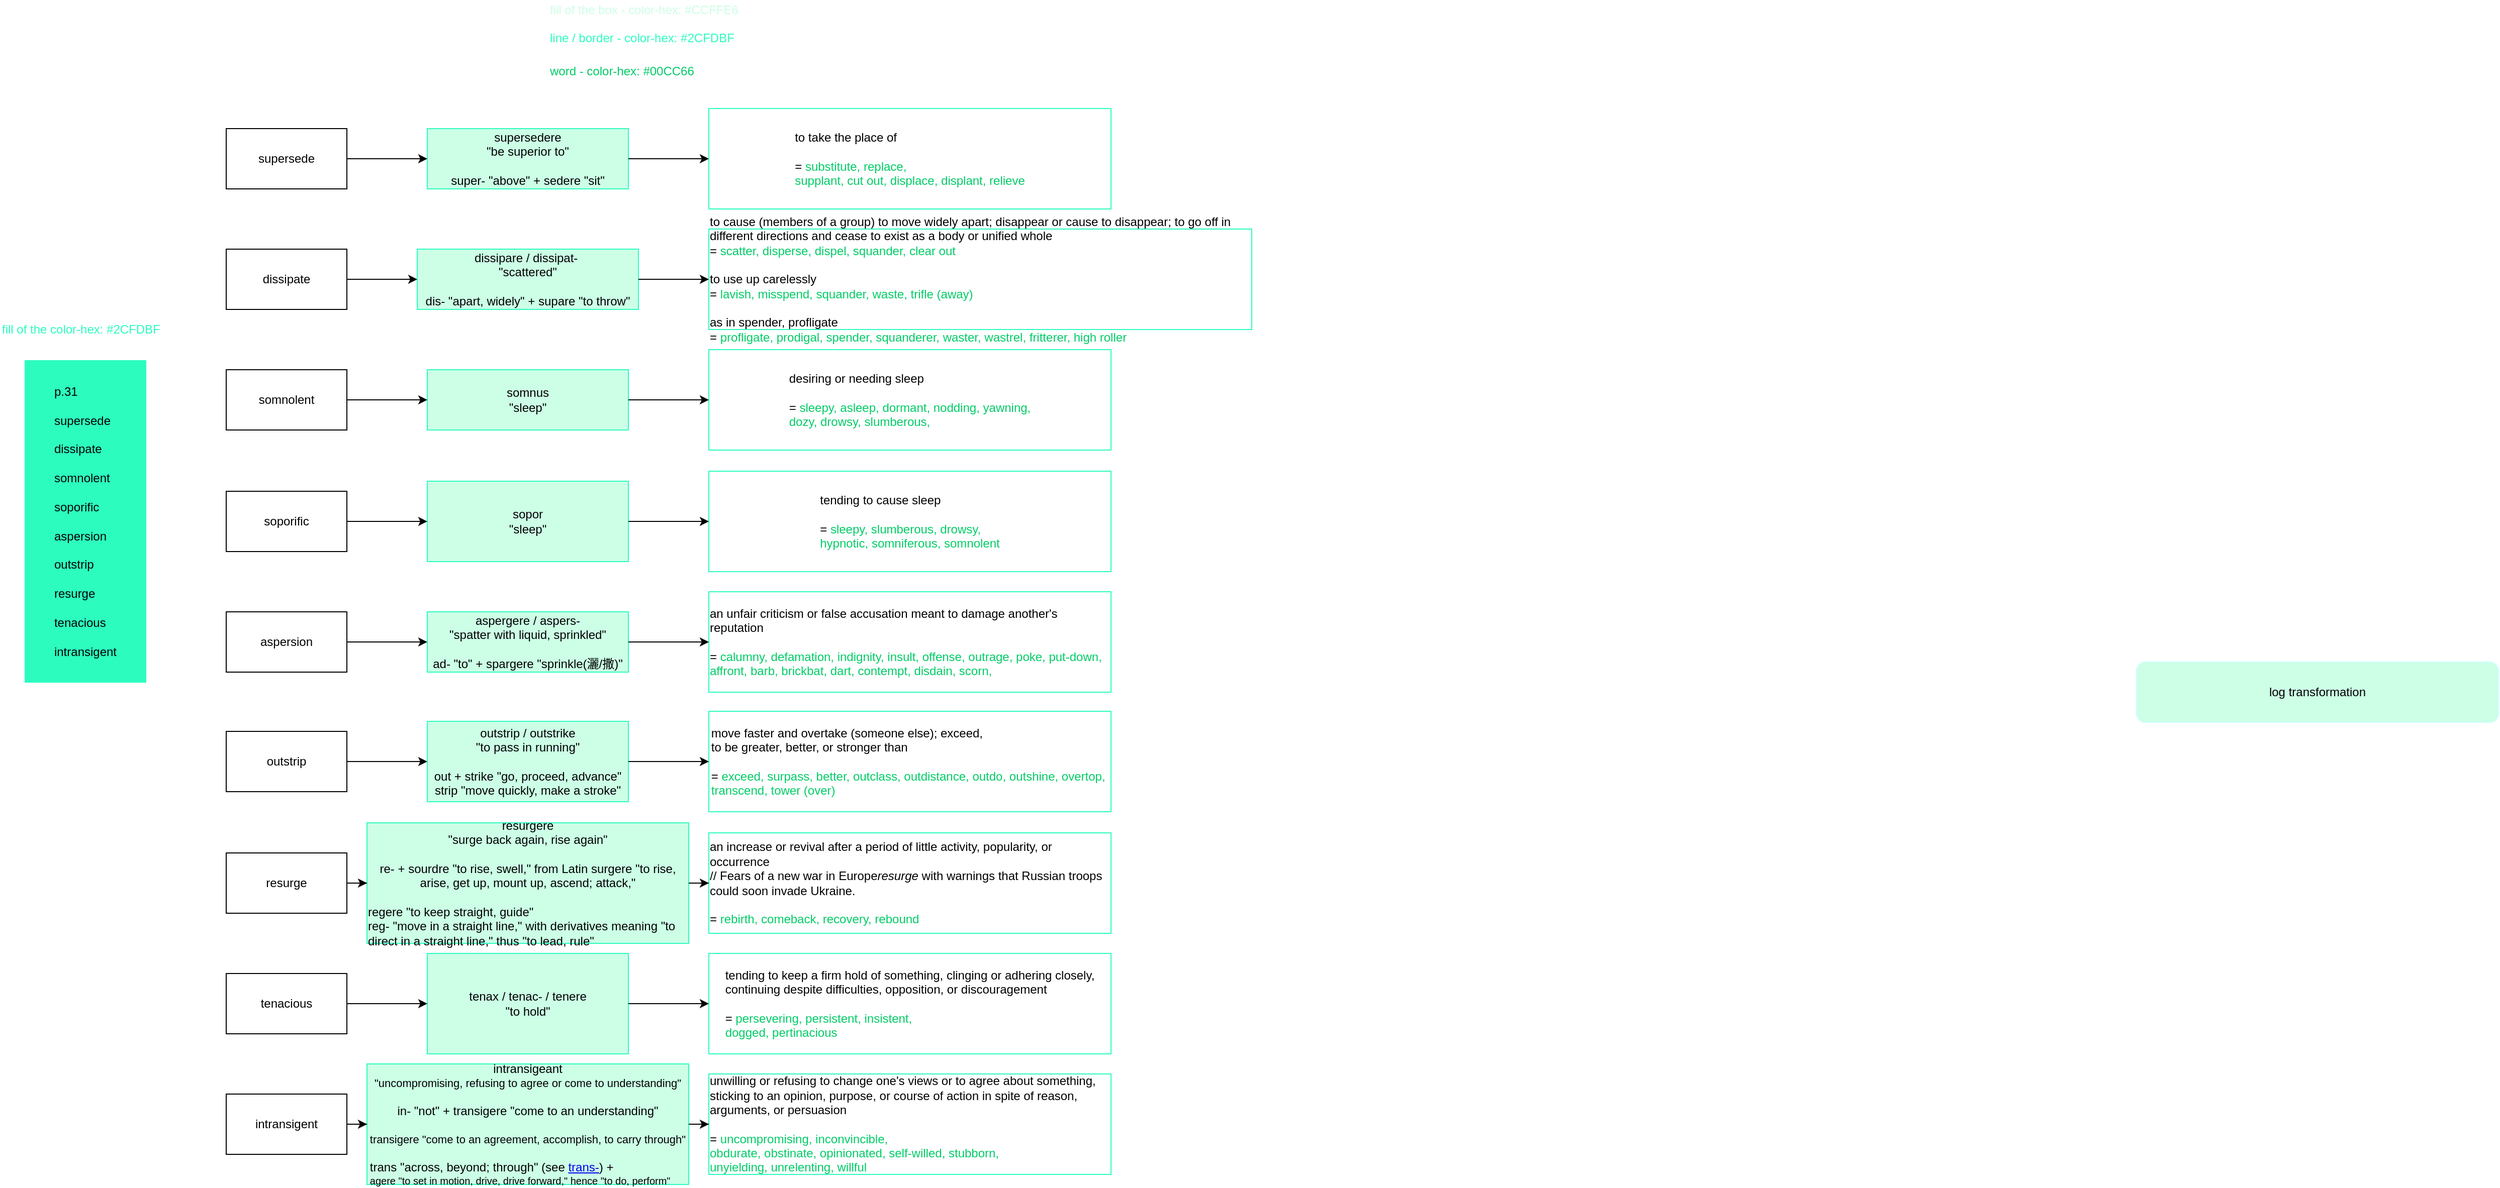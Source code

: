 <mxGraphModel dx="1419" dy="581" grid="1" gridSize="10" guides="1" tooltips="1" connect="1" arrows="1" fold="1" page="1" pageScale="1" pageWidth="827" pageHeight="1169" background="#ffffff"><root><mxCell id="0"/><mxCell id="1" parent="0"/><mxCell id="7" value="&lt;div style=&quot;text-align: left&quot;&gt;&lt;span style=&quot;letter-spacing: 0px&quot;&gt;p.31&lt;/span&gt;&lt;/div&gt;&lt;div style=&quot;text-align: left&quot;&gt;&lt;span style=&quot;letter-spacing: 0px&quot;&gt;&lt;br&gt;&lt;/span&gt;&lt;/div&gt;&lt;div style=&quot;text-align: left&quot;&gt;&lt;span style=&quot;letter-spacing: 0px&quot;&gt;supersede&lt;/span&gt;&lt;/div&gt;&lt;div style=&quot;text-align: left&quot;&gt;&lt;span style=&quot;letter-spacing: 0px&quot;&gt;&lt;br&gt;&lt;/span&gt;&lt;/div&gt;&lt;div style=&quot;text-align: left&quot;&gt;&lt;span style=&quot;letter-spacing: 0px&quot;&gt;dissipate&lt;/span&gt;&lt;/div&gt;&lt;div style=&quot;text-align: left&quot;&gt;&lt;span style=&quot;letter-spacing: 0px&quot;&gt;&lt;br&gt;&lt;/span&gt;&lt;/div&gt;&lt;div style=&quot;text-align: left&quot;&gt;&lt;span style=&quot;letter-spacing: 0px&quot;&gt;somnolent&lt;/span&gt;&lt;/div&gt;&lt;div style=&quot;text-align: left&quot;&gt;&lt;span style=&quot;letter-spacing: 0px&quot;&gt;&lt;br&gt;&lt;/span&gt;&lt;/div&gt;&lt;div style=&quot;text-align: left&quot;&gt;&lt;span style=&quot;letter-spacing: 0px&quot;&gt;soporific&lt;/span&gt;&lt;/div&gt;&lt;div style=&quot;text-align: left&quot;&gt;&lt;span style=&quot;letter-spacing: 0px&quot;&gt;&lt;br&gt;&lt;/span&gt;&lt;/div&gt;&lt;div style=&quot;text-align: left&quot;&gt;&lt;span style=&quot;letter-spacing: 0px&quot;&gt;aspersion&lt;/span&gt;&lt;/div&gt;&lt;div style=&quot;text-align: left&quot;&gt;&lt;span style=&quot;letter-spacing: 0px&quot;&gt;&lt;br&gt;&lt;/span&gt;&lt;/div&gt;&lt;div style=&quot;text-align: left&quot;&gt;&lt;span style=&quot;letter-spacing: 0px&quot;&gt;outstrip&lt;/span&gt;&lt;/div&gt;&lt;div style=&quot;text-align: left&quot;&gt;&lt;span style=&quot;letter-spacing: 0px&quot;&gt;&lt;br&gt;&lt;/span&gt;&lt;/div&gt;&lt;div style=&quot;text-align: left&quot;&gt;&lt;span style=&quot;letter-spacing: 0px&quot;&gt;resurge&lt;/span&gt;&lt;/div&gt;&lt;div style=&quot;text-align: left&quot;&gt;&lt;span style=&quot;letter-spacing: 0px&quot;&gt;&lt;br&gt;&lt;/span&gt;&lt;/div&gt;&lt;div style=&quot;text-align: left&quot;&gt;&lt;span style=&quot;letter-spacing: 0px&quot;&gt;tenacious&lt;/span&gt;&lt;/div&gt;&lt;div style=&quot;text-align: left&quot;&gt;&lt;span style=&quot;letter-spacing: 0px&quot;&gt;&lt;br&gt;&lt;/span&gt;&lt;/div&gt;&lt;div style=&quot;text-align: left&quot;&gt;&lt;span style=&quot;letter-spacing: 0px&quot;&gt;intransigent&lt;/span&gt;&lt;/div&gt;" style="rounded=0;whiteSpace=wrap;html=1;fillColor=#2cfdbf;strokeColor=#2CFDBF;" parent="1" vertex="1"><mxGeometry x="-80" y="400" width="120" height="320" as="geometry"/></mxCell><mxCell id="10" value="log transformation" style="rounded=1;whiteSpace=wrap;html=1;fillColor=#CCFFE6;strokeColor=#CCFFFF;" parent="1" vertex="1"><mxGeometry x="2020" y="700" width="360" height="60" as="geometry"/></mxCell><mxCell id="14" value="" style="group" parent="1" vertex="1" connectable="0"><mxGeometry x="120" y="149" width="880" height="100" as="geometry"/></mxCell><mxCell id="2" value="supersede" style="rounded=0;whiteSpace=wrap;html=1;" parent="14" vertex="1"><mxGeometry y="20" width="120" height="60" as="geometry"/></mxCell><mxCell id="3" value="supersedere&lt;div&gt;&quot;be superior to&quot;&lt;/div&gt;&lt;div&gt;&lt;br&gt;&lt;/div&gt;&lt;div&gt;super- &quot;above&quot; + sedere &quot;sit&quot;&lt;/div&gt;" style="rounded=0;whiteSpace=wrap;html=1;strokeColor=#2CFDBF;fillColor=#CCFFE6;" parent="14" vertex="1"><mxGeometry x="200" y="20" width="200" height="60" as="geometry"/></mxCell><mxCell id="4" value="" style="edgeStyle=orthogonalEdgeStyle;rounded=0;html=1;jettySize=auto;orthogonalLoop=1;" parent="14" source="2" target="3" edge="1"><mxGeometry relative="1" as="geometry"/></mxCell><mxCell id="5" value="&lt;div style=&quot;text-align: left&quot;&gt;to take the place of&lt;/div&gt;&lt;div style=&quot;text-align: left&quot;&gt;&lt;br&gt;&lt;/div&gt;&lt;div style=&quot;text-align: left&quot;&gt;= &lt;font color=&quot;#00cc66&quot;&gt;substitute, replace,&amp;nbsp;&lt;/font&gt;&lt;/div&gt;&lt;div style=&quot;text-align: left&quot;&gt;&lt;font color=&quot;#00cc66&quot;&gt;supplant, cut out, displace, displant, relieve&lt;/font&gt;&lt;/div&gt;" style="rounded=0;whiteSpace=wrap;html=1;strokeColor=#2CFDBF;" parent="14" vertex="1"><mxGeometry x="480" width="400" height="100" as="geometry"/></mxCell><mxCell id="6" value="" style="edgeStyle=orthogonalEdgeStyle;rounded=0;html=1;jettySize=auto;orthogonalLoop=1;" parent="14" source="3" target="5" edge="1"><mxGeometry relative="1" as="geometry"/></mxCell><mxCell id="15" value="" style="group" parent="1" vertex="1" connectable="0"><mxGeometry x="120" y="269" width="1020" height="100" as="geometry"/></mxCell><mxCell id="16" value="dissipate" style="rounded=0;whiteSpace=wrap;html=1;" parent="15" vertex="1"><mxGeometry y="20" width="120" height="60" as="geometry"/></mxCell><mxCell id="17" value="dissipare / dissipat-&amp;nbsp;&lt;div&gt;&quot;scattered&quot;&lt;/div&gt;&lt;div&gt;&lt;br&gt;&lt;/div&gt;&lt;div&gt;dis- &quot;apart, widely&quot; + supare &quot;to throw&quot;&lt;/div&gt;" style="rounded=0;whiteSpace=wrap;html=1;strokeColor=#2CFDBF;fillColor=#CCFFE6;" parent="15" vertex="1"><mxGeometry x="190" y="20" width="220" height="60" as="geometry"/></mxCell><mxCell id="18" value="" style="edgeStyle=orthogonalEdgeStyle;rounded=0;html=1;jettySize=auto;orthogonalLoop=1;" parent="15" source="16" target="17" edge="1"><mxGeometry relative="1" as="geometry"/></mxCell><mxCell id="19" value="&lt;div style=&quot;text-align: left&quot;&gt;&lt;div&gt;to cause (members of a group) to move widely apart;&amp;nbsp;&lt;span style=&quot;letter-spacing: 0px&quot;&gt;disappear or cause to disappear;&amp;nbsp;&lt;/span&gt;&lt;span&gt;to go off in different directions and cease to exist as a body or unified whole&lt;/span&gt;&lt;/div&gt;&lt;div&gt;=&amp;nbsp;&lt;font color=&quot;#00cc66&quot;&gt;scatter, disperse, dispel, squander, clear out&lt;/font&gt;&lt;/div&gt;&lt;div&gt;&lt;font color=&quot;#00cc66&quot;&gt;&lt;br&gt;&lt;/font&gt;&lt;/div&gt;&lt;div&gt;&lt;div&gt;to use up carelessly&lt;/div&gt;&lt;div&gt;=&amp;nbsp;&lt;font color=&quot;#00cc66&quot;&gt;lavish, misspend, squander, waste, trifle (away)&lt;/font&gt;&lt;/div&gt;&lt;/div&gt;&lt;div&gt;&lt;br&gt;&lt;/div&gt;&lt;div&gt;&lt;div&gt;as in spender, profligate&lt;/div&gt;&lt;div&gt;=&amp;nbsp;&lt;font color=&quot;#00cc66&quot;&gt;profligate, prodigal, spender, squanderer, waster, wastrel, fritterer, high roller&lt;/font&gt;&lt;/div&gt;&lt;/div&gt;&lt;/div&gt;" style="rounded=0;whiteSpace=wrap;html=1;strokeColor=#2CFDBF;" parent="15" vertex="1"><mxGeometry x="480" width="540" height="100" as="geometry"/></mxCell><mxCell id="20" value="" style="edgeStyle=orthogonalEdgeStyle;rounded=0;html=1;jettySize=auto;orthogonalLoop=1;" parent="15" source="17" target="19" edge="1"><mxGeometry relative="1" as="geometry"/></mxCell><mxCell id="21" value="" style="group" parent="1" vertex="1" connectable="0"><mxGeometry x="120" y="389" width="880" height="100" as="geometry"/></mxCell><mxCell id="22" value="somnolent" style="rounded=0;whiteSpace=wrap;html=1;" parent="21" vertex="1"><mxGeometry y="20" width="120" height="60" as="geometry"/></mxCell><mxCell id="23" value="somnus&lt;div&gt;&quot;sleep&quot;&lt;/div&gt;" style="rounded=0;whiteSpace=wrap;html=1;strokeColor=#2CFDBF;fillColor=#CCFFE6;" parent="21" vertex="1"><mxGeometry x="200" y="20" width="200" height="60" as="geometry"/></mxCell><mxCell id="24" value="" style="edgeStyle=orthogonalEdgeStyle;rounded=0;html=1;jettySize=auto;orthogonalLoop=1;" parent="21" source="22" target="23" edge="1"><mxGeometry relative="1" as="geometry"/></mxCell><mxCell id="25" value="&lt;div style=&quot;text-align: left&quot;&gt;&lt;div&gt;desiring or needing sleep&lt;/div&gt;&lt;div&gt;&lt;br&gt;&lt;/div&gt;&lt;div&gt;=&amp;nbsp;&lt;font color=&quot;#00cc66&quot;&gt;sleepy, asleep, dormant, nodding, yawning,&lt;/font&gt;&lt;/div&gt;&lt;div&gt;&lt;font color=&quot;#00cc66&quot;&gt;dozy, drowsy, slumberous,&amp;nbsp;&lt;/font&gt;&lt;/div&gt;&lt;/div&gt;" style="rounded=0;whiteSpace=wrap;html=1;strokeColor=#2CFDBF;" parent="21" vertex="1"><mxGeometry x="480" width="400" height="100" as="geometry"/></mxCell><mxCell id="26" value="" style="edgeStyle=orthogonalEdgeStyle;rounded=0;html=1;jettySize=auto;orthogonalLoop=1;" parent="21" source="23" target="25" edge="1"><mxGeometry relative="1" as="geometry"/></mxCell><mxCell id="27" value="" style="group" parent="1" vertex="1" connectable="0"><mxGeometry x="120" y="510" width="880" height="100" as="geometry"/></mxCell><mxCell id="28" value="soporific" style="rounded=0;whiteSpace=wrap;html=1;" parent="27" vertex="1"><mxGeometry y="20" width="120" height="60" as="geometry"/></mxCell><mxCell id="29" value="sopor&lt;div&gt;&quot;sleep&quot;&lt;/div&gt;" style="rounded=0;whiteSpace=wrap;html=1;strokeColor=#2CFDBF;fillColor=#CCFFE6;" parent="27" vertex="1"><mxGeometry x="200" y="10" width="200" height="80" as="geometry"/></mxCell><mxCell id="30" value="" style="edgeStyle=orthogonalEdgeStyle;rounded=0;html=1;jettySize=auto;orthogonalLoop=1;" parent="27" source="28" target="29" edge="1"><mxGeometry relative="1" as="geometry"/></mxCell><mxCell id="31" value="&lt;div style=&quot;text-align: left&quot;&gt;&lt;div&gt;tending to cause sleep&lt;/div&gt;&lt;div&gt;&lt;br&gt;&lt;/div&gt;&lt;div&gt;=&amp;nbsp;&lt;font color=&quot;#00cc66&quot;&gt;sleepy, slumberous, drowsy,&lt;/font&gt;&lt;/div&gt;&lt;div&gt;&lt;font color=&quot;#00cc66&quot;&gt;hypnotic, somniferous, somnolent&lt;/font&gt;&lt;/div&gt;&lt;/div&gt;" style="rounded=0;whiteSpace=wrap;html=1;strokeColor=#2CFDBF;" parent="27" vertex="1"><mxGeometry x="480" width="400" height="100" as="geometry"/></mxCell><mxCell id="32" value="" style="edgeStyle=orthogonalEdgeStyle;rounded=0;html=1;jettySize=auto;orthogonalLoop=1;" parent="27" source="29" target="31" edge="1"><mxGeometry relative="1" as="geometry"/></mxCell><mxCell id="33" value="" style="group" parent="1" vertex="1" connectable="0"><mxGeometry x="120" y="630" width="880" height="100" as="geometry"/></mxCell><mxCell id="34" value="aspersion" style="rounded=0;whiteSpace=wrap;html=1;" parent="33" vertex="1"><mxGeometry y="20" width="120" height="60" as="geometry"/></mxCell><mxCell id="35" value="aspergere / aspers-&lt;div&gt;&quot;spatter with liquid, sprinkled&quot;&lt;/div&gt;&lt;div&gt;&lt;br&gt;&lt;/div&gt;&lt;div&gt;ad- &quot;to&quot; + spargere &quot;sprinkle(&lt;span&gt;灑/撒&lt;/span&gt;&lt;span&gt;)&quot;&lt;/span&gt;&lt;/div&gt;" style="rounded=0;whiteSpace=wrap;html=1;strokeColor=#2CFDBF;fillColor=#CCFFE6;" parent="33" vertex="1"><mxGeometry x="200" y="20" width="200" height="60" as="geometry"/></mxCell><mxCell id="36" value="" style="edgeStyle=orthogonalEdgeStyle;rounded=0;html=1;jettySize=auto;orthogonalLoop=1;" parent="33" source="34" target="35" edge="1"><mxGeometry relative="1" as="geometry"/></mxCell><mxCell id="37" value="&lt;div style=&quot;text-align: left&quot;&gt;&lt;div&gt;an unfair criticism or false accusation meant to damage another's reputation&lt;/div&gt;&lt;div&gt;&lt;br&gt;&lt;/div&gt;&lt;div&gt;=&amp;nbsp;&lt;font color=&quot;#00cc66&quot;&gt;calumny, defamation, indignity, insult, offense, outrage, poke, put-down,&amp;nbsp;&lt;/font&gt;&lt;/div&gt;&lt;div&gt;&lt;font color=&quot;#00cc66&quot;&gt;affront, barb, brickbat, dart, contempt, disdain, scorn,&amp;nbsp;&lt;/font&gt;&lt;/div&gt;&lt;/div&gt;" style="rounded=0;whiteSpace=wrap;html=1;strokeColor=#2CFDBF;" parent="33" vertex="1"><mxGeometry x="480" width="400" height="100" as="geometry"/></mxCell><mxCell id="38" value="" style="edgeStyle=orthogonalEdgeStyle;rounded=0;html=1;jettySize=auto;orthogonalLoop=1;" parent="33" source="35" target="37" edge="1"><mxGeometry relative="1" as="geometry"/></mxCell><mxCell id="39" value="" style="group" parent="1" vertex="1" connectable="0"><mxGeometry x="120" y="749" width="880" height="100" as="geometry"/></mxCell><mxCell id="40" value="outstrip" style="rounded=0;whiteSpace=wrap;html=1;" parent="39" vertex="1"><mxGeometry y="20" width="120" height="60" as="geometry"/></mxCell><mxCell id="41" value="&lt;div&gt;&lt;span&gt;outstrip&lt;/span&gt;&amp;nbsp;/ outstrike&lt;/div&gt;&quot;to pass in running&quot;&lt;div&gt;&lt;br&gt;&lt;/div&gt;&lt;div&gt;&lt;span&gt;out + strike &quot;go, proceed, advance&quot;&lt;/span&gt;&lt;br&gt;&lt;/div&gt;&lt;div&gt;&lt;span&gt;strip&amp;nbsp;&lt;/span&gt;&lt;span&gt;&quot;move quickly, make a stroke&quot;&lt;/span&gt;&lt;span&gt;&lt;br&gt;&lt;/span&gt;&lt;/div&gt;" style="rounded=0;whiteSpace=wrap;html=1;strokeColor=#2CFDBF;fillColor=#CCFFE6;" parent="39" vertex="1"><mxGeometry x="200" y="10" width="200" height="80" as="geometry"/></mxCell><mxCell id="42" value="" style="edgeStyle=orthogonalEdgeStyle;rounded=0;html=1;jettySize=auto;orthogonalLoop=1;" parent="39" source="40" target="41" edge="1"><mxGeometry relative="1" as="geometry"/></mxCell><mxCell id="43" value="&lt;div style=&quot;text-align: left&quot;&gt;&lt;div&gt;&lt;span style=&quot;letter-spacing: 0px&quot;&gt;move faster and overtake (someone else); exceed,&lt;/span&gt;&lt;br&gt;&lt;/div&gt;&lt;div&gt;to be greater, better, or stronger than&lt;/div&gt;&lt;div&gt;&lt;br&gt;&lt;/div&gt;&lt;div&gt;=&amp;nbsp;&lt;font color=&quot;#00cc66&quot;&gt;exceed, surpass, better, outclass, outdistance, outdo, outshine, overtop,&amp;nbsp;&lt;/font&gt;&lt;/div&gt;&lt;div&gt;&lt;font color=&quot;#00cc66&quot;&gt;transcend, tower (over)&lt;/font&gt;&lt;/div&gt;&lt;/div&gt;" style="rounded=0;whiteSpace=wrap;html=1;strokeColor=#2CFDBF;" parent="39" vertex="1"><mxGeometry x="480" width="400" height="100" as="geometry"/></mxCell><mxCell id="44" value="" style="edgeStyle=orthogonalEdgeStyle;rounded=0;html=1;jettySize=auto;orthogonalLoop=1;" parent="39" source="41" target="43" edge="1"><mxGeometry relative="1" as="geometry"/></mxCell><mxCell id="45" value="" style="group" parent="1" vertex="1" connectable="0"><mxGeometry x="120" y="870" width="880" height="110" as="geometry"/></mxCell><mxCell id="46" value="resurge" style="rounded=0;whiteSpace=wrap;html=1;" parent="45" vertex="1"><mxGeometry y="20" width="120" height="60" as="geometry"/></mxCell><mxCell id="47" value="&lt;div&gt;&lt;span&gt;resurgere&lt;/span&gt;&lt;br&gt;&lt;/div&gt;&quot;&lt;span&gt;surge back again, rise again&lt;/span&gt;&quot;&lt;div&gt;&lt;br&gt;&lt;/div&gt;&lt;div&gt;re- +&amp;nbsp;&lt;span&gt;sourdre&lt;/span&gt;&lt;span&gt;&amp;nbsp;&quot;to rise, swell,&quot; from Latin&amp;nbsp;&lt;/span&gt;&lt;span&gt;surgere&lt;/span&gt;&lt;span&gt;&amp;nbsp;&quot;to rise, arise, get up, mount up, ascend; attack,&quot;&lt;/span&gt;&lt;br&gt;&lt;/div&gt;&lt;div&gt;&lt;span&gt;&lt;br&gt;&lt;/span&gt;&lt;/div&gt;&lt;div style=&quot;text-align: left&quot;&gt;&lt;span&gt;regere&amp;nbsp;&lt;/span&gt;&lt;span&gt;&quot;to keep straight, guide&quot;&lt;/span&gt;&lt;span&gt;&lt;br&gt;&lt;/span&gt;&lt;/div&gt;&lt;div style=&quot;text-align: left&quot;&gt;&lt;span&gt;reg-&amp;nbsp;&lt;/span&gt;&lt;span&gt;&quot;move in a straight line,&quot; with derivatives meaning &quot;to direct in a straight line,&quot; thus &quot;to lead, rule&quot;&lt;/span&gt;&lt;/div&gt;" style="rounded=0;whiteSpace=wrap;html=1;strokeColor=#2CFDBF;fillColor=#CCFFE6;" parent="45" vertex="1"><mxGeometry x="140" y="-10" width="320" height="120" as="geometry"/></mxCell><mxCell id="48" value="" style="edgeStyle=orthogonalEdgeStyle;rounded=0;html=1;jettySize=auto;orthogonalLoop=1;" parent="45" source="46" target="47" edge="1"><mxGeometry relative="1" as="geometry"/></mxCell><mxCell id="49" value="&lt;div style=&quot;text-align: left&quot;&gt;&lt;div&gt;an increase or revival after a period of little activity, popularity, or occurrence&lt;/div&gt;&lt;div&gt;//&amp;nbsp;&lt;span&gt;Fears of a new war in Europe&lt;/span&gt;&lt;em&gt;resurge&amp;nbsp;&lt;/em&gt;&lt;span&gt;with warnings that Russian troops could soon invade Ukraine.&lt;/span&gt;&lt;/div&gt;&lt;div&gt;&lt;span&gt;&lt;br&gt;&lt;/span&gt;&lt;/div&gt;&lt;div&gt;= &lt;font color=&quot;#00cc66&quot;&gt;rebirth, comeback, recovery, rebound&lt;/font&gt;&lt;/div&gt;&lt;/div&gt;" style="rounded=0;whiteSpace=wrap;html=1;strokeColor=#2CFDBF;" parent="45" vertex="1"><mxGeometry x="480" width="400" height="100" as="geometry"/></mxCell><mxCell id="50" value="" style="edgeStyle=orthogonalEdgeStyle;rounded=0;html=1;jettySize=auto;orthogonalLoop=1;" parent="45" source="47" target="49" edge="1"><mxGeometry relative="1" as="geometry"/></mxCell><mxCell id="51" value="" style="group" parent="1" vertex="1" connectable="0"><mxGeometry x="120" y="990" width="880" height="100" as="geometry"/></mxCell><mxCell id="52" value="tenacious" style="rounded=0;whiteSpace=wrap;html=1;" parent="51" vertex="1"><mxGeometry y="20" width="120" height="60" as="geometry"/></mxCell><mxCell id="53" value="tenax / tenac- / tenere&lt;div&gt;&quot;to hold&quot;&lt;/div&gt;" style="rounded=0;whiteSpace=wrap;html=1;strokeColor=#2CFDBF;fillColor=#CCFFE6;" parent="51" vertex="1"><mxGeometry x="200" width="200" height="100" as="geometry"/></mxCell><mxCell id="54" value="" style="edgeStyle=orthogonalEdgeStyle;rounded=0;html=1;jettySize=auto;orthogonalLoop=1;" parent="51" source="52" target="53" edge="1"><mxGeometry relative="1" as="geometry"/></mxCell><mxCell id="55" value="&lt;div style=&quot;text-align: left&quot;&gt;&lt;div&gt;tending to keep a firm hold of something, clinging or adhering closely,&lt;/div&gt;&lt;div&gt;continuing despite difficulties, opposition, or discouragement&lt;/div&gt;&lt;div&gt;&lt;br&gt;&lt;/div&gt;&lt;div&gt;=&amp;nbsp;&lt;font color=&quot;#00cc66&quot;&gt;persevering, persistent, insistent,&amp;nbsp;&lt;/font&gt;&lt;/div&gt;&lt;div&gt;&lt;font color=&quot;#00cc66&quot;&gt;dogged, pertinacious&lt;/font&gt;&lt;/div&gt;&lt;/div&gt;" style="rounded=0;whiteSpace=wrap;html=1;strokeColor=#2CFDBF;" parent="51" vertex="1"><mxGeometry x="480" width="400" height="100" as="geometry"/></mxCell><mxCell id="56" value="" style="edgeStyle=orthogonalEdgeStyle;rounded=0;html=1;jettySize=auto;orthogonalLoop=1;" parent="51" source="53" target="55" edge="1"><mxGeometry relative="1" as="geometry"/></mxCell><mxCell id="57" value="&lt;font color=&quot;#00cc66&quot;&gt;word - color-hex: #00CC66&lt;/font&gt;" style="text;html=1;resizable=0;points=[];autosize=1;align=left;verticalAlign=top;spacingTop=-4;" parent="1" vertex="1"><mxGeometry x="440" y="102" width="160" height="20" as="geometry"/></mxCell><mxCell id="58" value="&lt;font color=&quot;#2cfdbf&quot;&gt;line / border - color-hex: #2CFDBF&lt;/font&gt;" style="text;html=1;resizable=0;points=[];autosize=1;align=left;verticalAlign=top;spacingTop=-4;" parent="1" vertex="1"><mxGeometry x="440" y="69" width="200" height="20" as="geometry"/></mxCell><mxCell id="59" value="&lt;font color=&quot;#ccffe6&quot;&gt;fill of the box - color-hex: #CCFFE6&lt;/font&gt;" style="text;html=1;resizable=0;points=[];autosize=1;align=left;verticalAlign=top;spacingTop=-4;" parent="1" vertex="1"><mxGeometry x="440" y="41" width="200" height="20" as="geometry"/></mxCell><mxCell id="60" value="&lt;font color=&quot;#2cfdbf&quot;&gt;fill of the color-hex: #2CFDBF&lt;/font&gt;" style="text;html=1;resizable=0;points=[];autosize=1;align=left;verticalAlign=top;spacingTop=-4;" parent="1" vertex="1"><mxGeometry x="-105" y="359" width="170" height="20" as="geometry"/></mxCell><mxCell id="61" value="" style="group" vertex="1" connectable="0" parent="1"><mxGeometry x="120" y="1110" width="880" height="110" as="geometry"/></mxCell><mxCell id="62" value="intransigent" style="rounded=0;whiteSpace=wrap;html=1;" vertex="1" parent="61"><mxGeometry y="20" width="120" height="60" as="geometry"/></mxCell><mxCell id="63" value="&lt;div&gt;&lt;span&gt;intransigeant&lt;/span&gt;&lt;br&gt;&lt;/div&gt;&lt;div style=&quot;text-align: center ; font-size: 11px&quot;&gt;&lt;font style=&quot;font-size: 11px&quot;&gt;&quot;&lt;span&gt;uncompromising,&amp;nbsp;&lt;/span&gt;&lt;/font&gt;&lt;span style=&quot;letter-spacing: 0px&quot;&gt;refusing to agree or come to understanding&lt;/span&gt;&lt;span style=&quot;letter-spacing: 0px&quot;&gt;&quot;&lt;/span&gt;&lt;/div&gt;&lt;div&gt;&lt;br&gt;&lt;/div&gt;in- &quot;not&quot; + transigere &quot;come to an understanding&quot;&lt;div&gt;&lt;br&gt;&lt;/div&gt;&lt;div style=&quot;text-align: left ; font-size: 11px&quot;&gt;&lt;span&gt;transigere&amp;nbsp;&lt;/span&gt;&lt;span&gt;&quot;come to an agreement, accomplish, to carry through&quot;&lt;/span&gt;&lt;/div&gt;&lt;div&gt;&lt;span&gt;&lt;br&gt;&lt;/span&gt;&lt;/div&gt;&lt;div style=&quot;text-align: left&quot;&gt;&lt;span&gt;trans&amp;nbsp;&lt;/span&gt;&lt;span&gt;&quot;across, beyond; through&quot; (see&amp;nbsp;&lt;/span&gt;&lt;a href=&quot;https://www.etymonline.com/word/trans-?ref=etymonline_crossreference&quot; title=&quot;Etymology, meaning and definition of trans- &quot;&gt;trans-&lt;/a&gt;&lt;span&gt;) +&amp;nbsp;&lt;/span&gt;&lt;/div&gt;&lt;div style=&quot;text-align: left ; font-size: 10px&quot;&gt;&lt;span&gt;agere&amp;nbsp;&lt;/span&gt;&lt;span&gt;&quot;to set in motion, drive, drive forward,&quot; hence &quot;to do, perform&quot;&lt;/span&gt;&lt;span&gt;&lt;br&gt;&lt;/span&gt;&lt;/div&gt;" style="rounded=0;whiteSpace=wrap;html=1;strokeColor=#2CFDBF;fillColor=#CCFFE6;" vertex="1" parent="61"><mxGeometry x="140" y="-10" width="320" height="120" as="geometry"/></mxCell><mxCell id="64" value="" style="edgeStyle=orthogonalEdgeStyle;rounded=0;html=1;jettySize=auto;orthogonalLoop=1;" edge="1" parent="61" source="62" target="63"><mxGeometry relative="1" as="geometry"/></mxCell><mxCell id="65" value="&lt;div style=&quot;text-align: left&quot;&gt;&lt;div&gt;unwilling or refusing to change one's views or to agree about something,&lt;/div&gt;&lt;div&gt;sticking to an opinion, purpose, or course of action in spite of reason, arguments, or persuasion&lt;/div&gt;&lt;div&gt;&lt;br&gt;&lt;/div&gt;&lt;div&gt;=&amp;nbsp;&lt;font color=&quot;#00cc66&quot;&gt;uncompromising, inconvincible,&lt;/font&gt;&lt;/div&gt;&lt;div&gt;&lt;font color=&quot;#00cc66&quot;&gt;obdurate, obstinate, opinionated, self-willed, stubborn,&amp;nbsp;&lt;/font&gt;&lt;/div&gt;&lt;div&gt;&lt;font color=&quot;#00cc66&quot;&gt;unyielding, unrelenting, willful&lt;/font&gt;&lt;/div&gt;&lt;/div&gt;" style="rounded=0;whiteSpace=wrap;html=1;strokeColor=#2CFDBF;" vertex="1" parent="61"><mxGeometry x="480" width="400" height="100" as="geometry"/></mxCell><mxCell id="66" value="" style="edgeStyle=orthogonalEdgeStyle;rounded=0;html=1;jettySize=auto;orthogonalLoop=1;" edge="1" parent="61" source="63" target="65"><mxGeometry relative="1" as="geometry"/></mxCell></root></mxGraphModel>